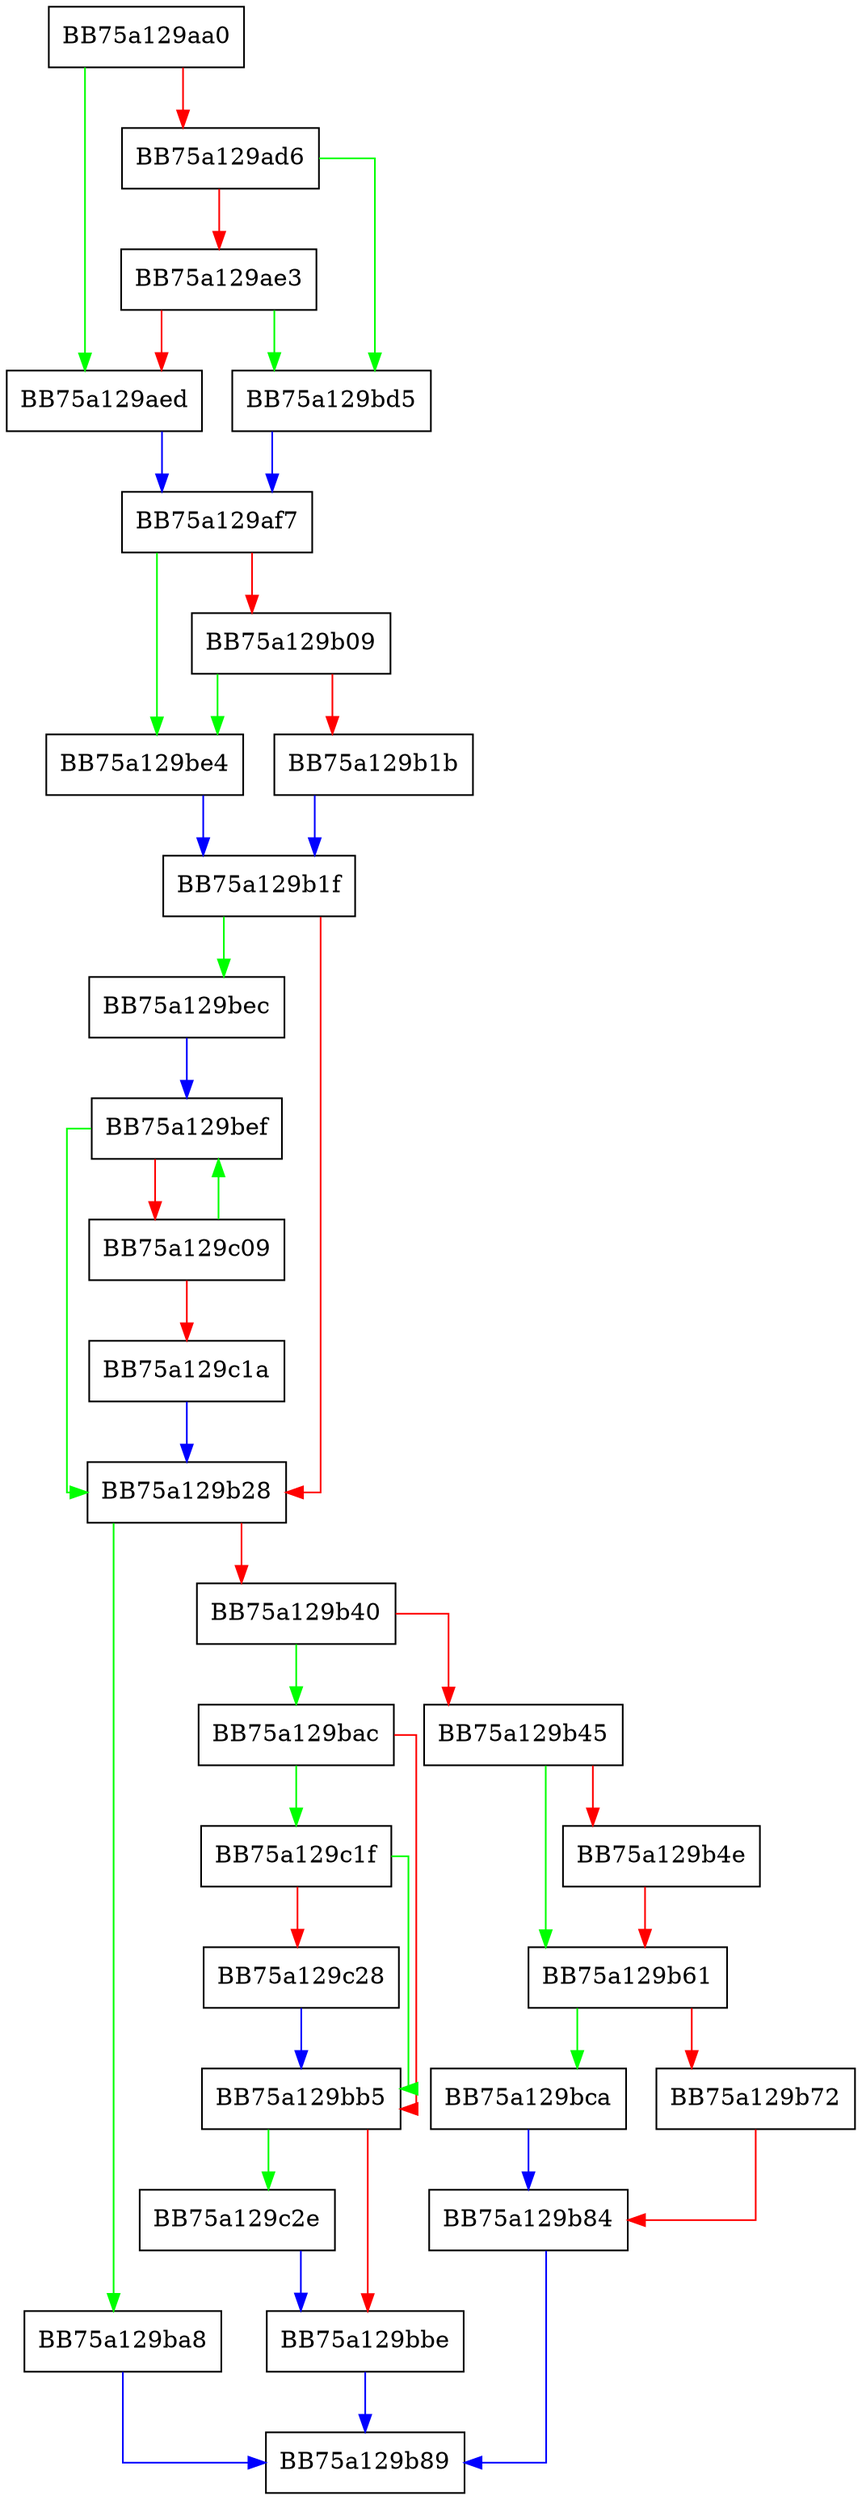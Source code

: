 digraph match_char_repeat {
  node [shape="box"];
  graph [splines=ortho];
  BB75a129aa0 -> BB75a129aed [color="green"];
  BB75a129aa0 -> BB75a129ad6 [color="red"];
  BB75a129ad6 -> BB75a129bd5 [color="green"];
  BB75a129ad6 -> BB75a129ae3 [color="red"];
  BB75a129ae3 -> BB75a129bd5 [color="green"];
  BB75a129ae3 -> BB75a129aed [color="red"];
  BB75a129aed -> BB75a129af7 [color="blue"];
  BB75a129af7 -> BB75a129be4 [color="green"];
  BB75a129af7 -> BB75a129b09 [color="red"];
  BB75a129b09 -> BB75a129be4 [color="green"];
  BB75a129b09 -> BB75a129b1b [color="red"];
  BB75a129b1b -> BB75a129b1f [color="blue"];
  BB75a129b1f -> BB75a129bec [color="green"];
  BB75a129b1f -> BB75a129b28 [color="red"];
  BB75a129b28 -> BB75a129ba8 [color="green"];
  BB75a129b28 -> BB75a129b40 [color="red"];
  BB75a129b40 -> BB75a129bac [color="green"];
  BB75a129b40 -> BB75a129b45 [color="red"];
  BB75a129b45 -> BB75a129b61 [color="green"];
  BB75a129b45 -> BB75a129b4e [color="red"];
  BB75a129b4e -> BB75a129b61 [color="red"];
  BB75a129b61 -> BB75a129bca [color="green"];
  BB75a129b61 -> BB75a129b72 [color="red"];
  BB75a129b72 -> BB75a129b84 [color="red"];
  BB75a129b84 -> BB75a129b89 [color="blue"];
  BB75a129ba8 -> BB75a129b89 [color="blue"];
  BB75a129bac -> BB75a129c1f [color="green"];
  BB75a129bac -> BB75a129bb5 [color="red"];
  BB75a129bb5 -> BB75a129c2e [color="green"];
  BB75a129bb5 -> BB75a129bbe [color="red"];
  BB75a129bbe -> BB75a129b89 [color="blue"];
  BB75a129bca -> BB75a129b84 [color="blue"];
  BB75a129bd5 -> BB75a129af7 [color="blue"];
  BB75a129be4 -> BB75a129b1f [color="blue"];
  BB75a129bec -> BB75a129bef [color="blue"];
  BB75a129bef -> BB75a129b28 [color="green"];
  BB75a129bef -> BB75a129c09 [color="red"];
  BB75a129c09 -> BB75a129bef [color="green"];
  BB75a129c09 -> BB75a129c1a [color="red"];
  BB75a129c1a -> BB75a129b28 [color="blue"];
  BB75a129c1f -> BB75a129bb5 [color="green"];
  BB75a129c1f -> BB75a129c28 [color="red"];
  BB75a129c28 -> BB75a129bb5 [color="blue"];
  BB75a129c2e -> BB75a129bbe [color="blue"];
}